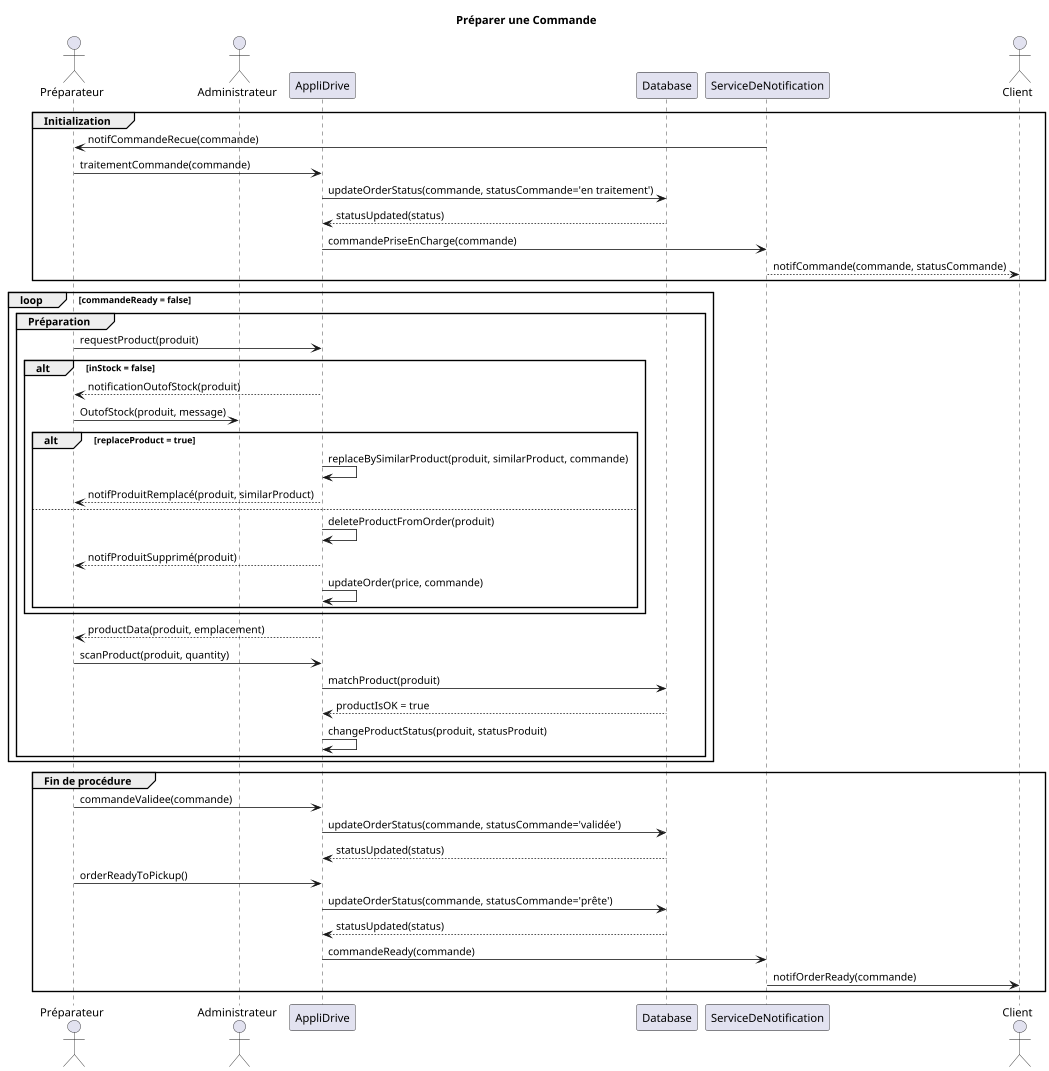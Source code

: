 @startuml Séquence Préparation Commande

title Préparer une Commande
scale 0.8

actor Préparateur as P
actor Administrateur as Ad
participant AppliDrive as Controller
participant Database as DB
participant ServiceDeNotification as ServiceNotif
actor Client as C

group Initialization
    ServiceNotif -> P: notifCommandeRecue(commande)
    P -> Controller: traitementCommande(commande)
    Controller->DB: updateOrderStatus(commande, statusCommande='en traitement')
    DB-->Controller: statusUpdated(status)
    Controller -> ServiceNotif: commandePriseEnCharge(commande)
    ServiceNotif --> C : notifCommande(commande, statusCommande)
end

    loop commandeReady = false
group Préparation
    P -> Controller: requestProduct(produit)
    alt inStock = false
    Controller-->P: notificationOutofStock(produit)
    P->Ad: OutofStock(produit, message)
    alt replaceProduct = true
    Controller->Controller: replaceBySimilarProduct(produit, similarProduct, commande)
    Controller-->P: notifProduitRemplacé(produit, similarProduct)
    else
    Controller->Controller: deleteProductFromOrder(produit)
    Controller-->P: notifProduitSupprimé(produit)
    Controller->Controller: updateOrder(price, commande)
    end alt
    end alt


    Controller-->P: productData(produit, emplacement)
    P->Controller: scanProduct(produit, quantity)
    Controller->DB: matchProduct(produit)
    DB-->Controller: productIsOK = true
    Controller->Controller: changeProductStatus(produit, statusProduit)
    end loop
end
    group Fin de procédure
        P->Controller: commandeValidee(commande)
        Controller->DB: updateOrderStatus(commande, statusCommande='validée')
        DB -->Controller: statusUpdated(status)
        P->Controller: orderReadyToPickup()
        Controller->DB: updateOrderStatus(commande, statusCommande='prête')
        DB --> Controller: statusUpdated(status)
        Controller -> ServiceNotif: commandeReady(commande)
        ServiceNotif -> C: notifOrderReady(commande)
    end





@enduml